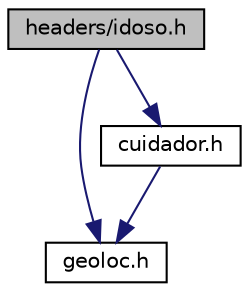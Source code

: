 digraph "headers/idoso.h"
{
 // LATEX_PDF_SIZE
  edge [fontname="Helvetica",fontsize="10",labelfontname="Helvetica",labelfontsize="10"];
  node [fontname="Helvetica",fontsize="10",shape=record];
  Node1 [label="headers/idoso.h",height=0.2,width=0.4,color="black", fillcolor="grey75", style="filled", fontcolor="black",tooltip=" "];
  Node1 -> Node2 [color="midnightblue",fontsize="10",style="solid"];
  Node2 [label="geoloc.h",height=0.2,width=0.4,color="black", fillcolor="white", style="filled",URL="$geoloc_8h.html",tooltip=" "];
  Node1 -> Node3 [color="midnightblue",fontsize="10",style="solid"];
  Node3 [label="cuidador.h",height=0.2,width=0.4,color="black", fillcolor="white", style="filled",URL="$cuidador_8h.html",tooltip=" "];
  Node3 -> Node2 [color="midnightblue",fontsize="10",style="solid"];
}
